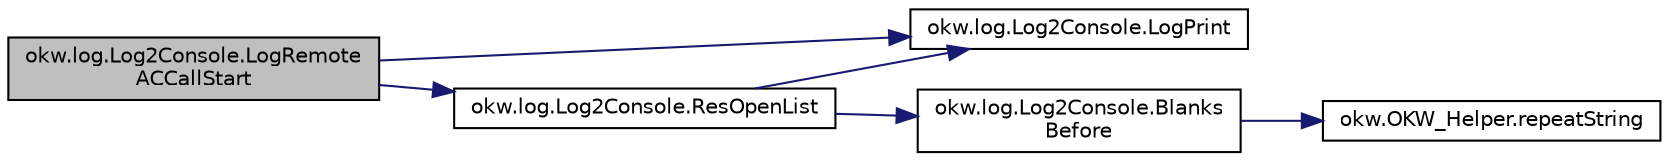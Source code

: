 digraph "okw.log.Log2Console.LogRemoteACCallStart"
{
 // INTERACTIVE_SVG=YES
 // LATEX_PDF_SIZE
  edge [fontname="Helvetica",fontsize="10",labelfontname="Helvetica",labelfontsize="10"];
  node [fontname="Helvetica",fontsize="10",shape=record];
  rankdir="LR";
  Node182 [label="okw.log.Log2Console.LogRemote\lACCallStart",height=0.2,width=0.4,color="black", fillcolor="grey75", style="filled", fontcolor="black",tooltip="LogRemoteACCallStart: Start of a remote AC call."];
  Node182 -> Node183 [color="midnightblue",fontsize="10",style="solid",fontname="Helvetica"];
  Node183 [label="okw.log.Log2Console.ResOpenList",height=0.2,width=0.4,color="black", fillcolor="white", style="filled",URL="$classokw_1_1log_1_1_log2_console.html#af99ba81cf4d8e14d5fe19070f12ae5cb",tooltip="LogFunctionStartDebug: Opens a debug outline level with the ."];
  Node183 -> Node184 [color="midnightblue",fontsize="10",style="solid",fontname="Helvetica"];
  Node184 [label="okw.log.Log2Console.LogPrint",height=0.2,width=0.4,color="black", fillcolor="white", style="filled",URL="$classokw_1_1log_1_1_log2_console.html#a76c2788140c26471575dfa92c118d1dc",tooltip="LogPrint: Prints the given message to the results."];
  Node183 -> Node185 [color="midnightblue",fontsize="10",style="solid",fontname="Helvetica"];
  Node185 [label="okw.log.Log2Console.Blanks\lBefore",height=0.2,width=0.4,color="black", fillcolor="white", style="filled",URL="$classokw_1_1log_1_1_log2_console.html#a418e8bba5b89f56ddaf2fea089dd24b2",tooltip="Erzeugt die Einrücktiefe für die Console-Ausgabe."];
  Node185 -> Node186 [color="midnightblue",fontsize="10",style="solid",fontname="Helvetica"];
  Node186 [label="okw.OKW_Helper.repeatString",height=0.2,width=0.4,color="black", fillcolor="white", style="filled",URL="$classokw_1_1_o_k_w___helper.html#ab5e676787808ed174e603c1e3bfcd176",tooltip=" "];
  Node182 -> Node184 [color="midnightblue",fontsize="10",style="solid",fontname="Helvetica"];
}
